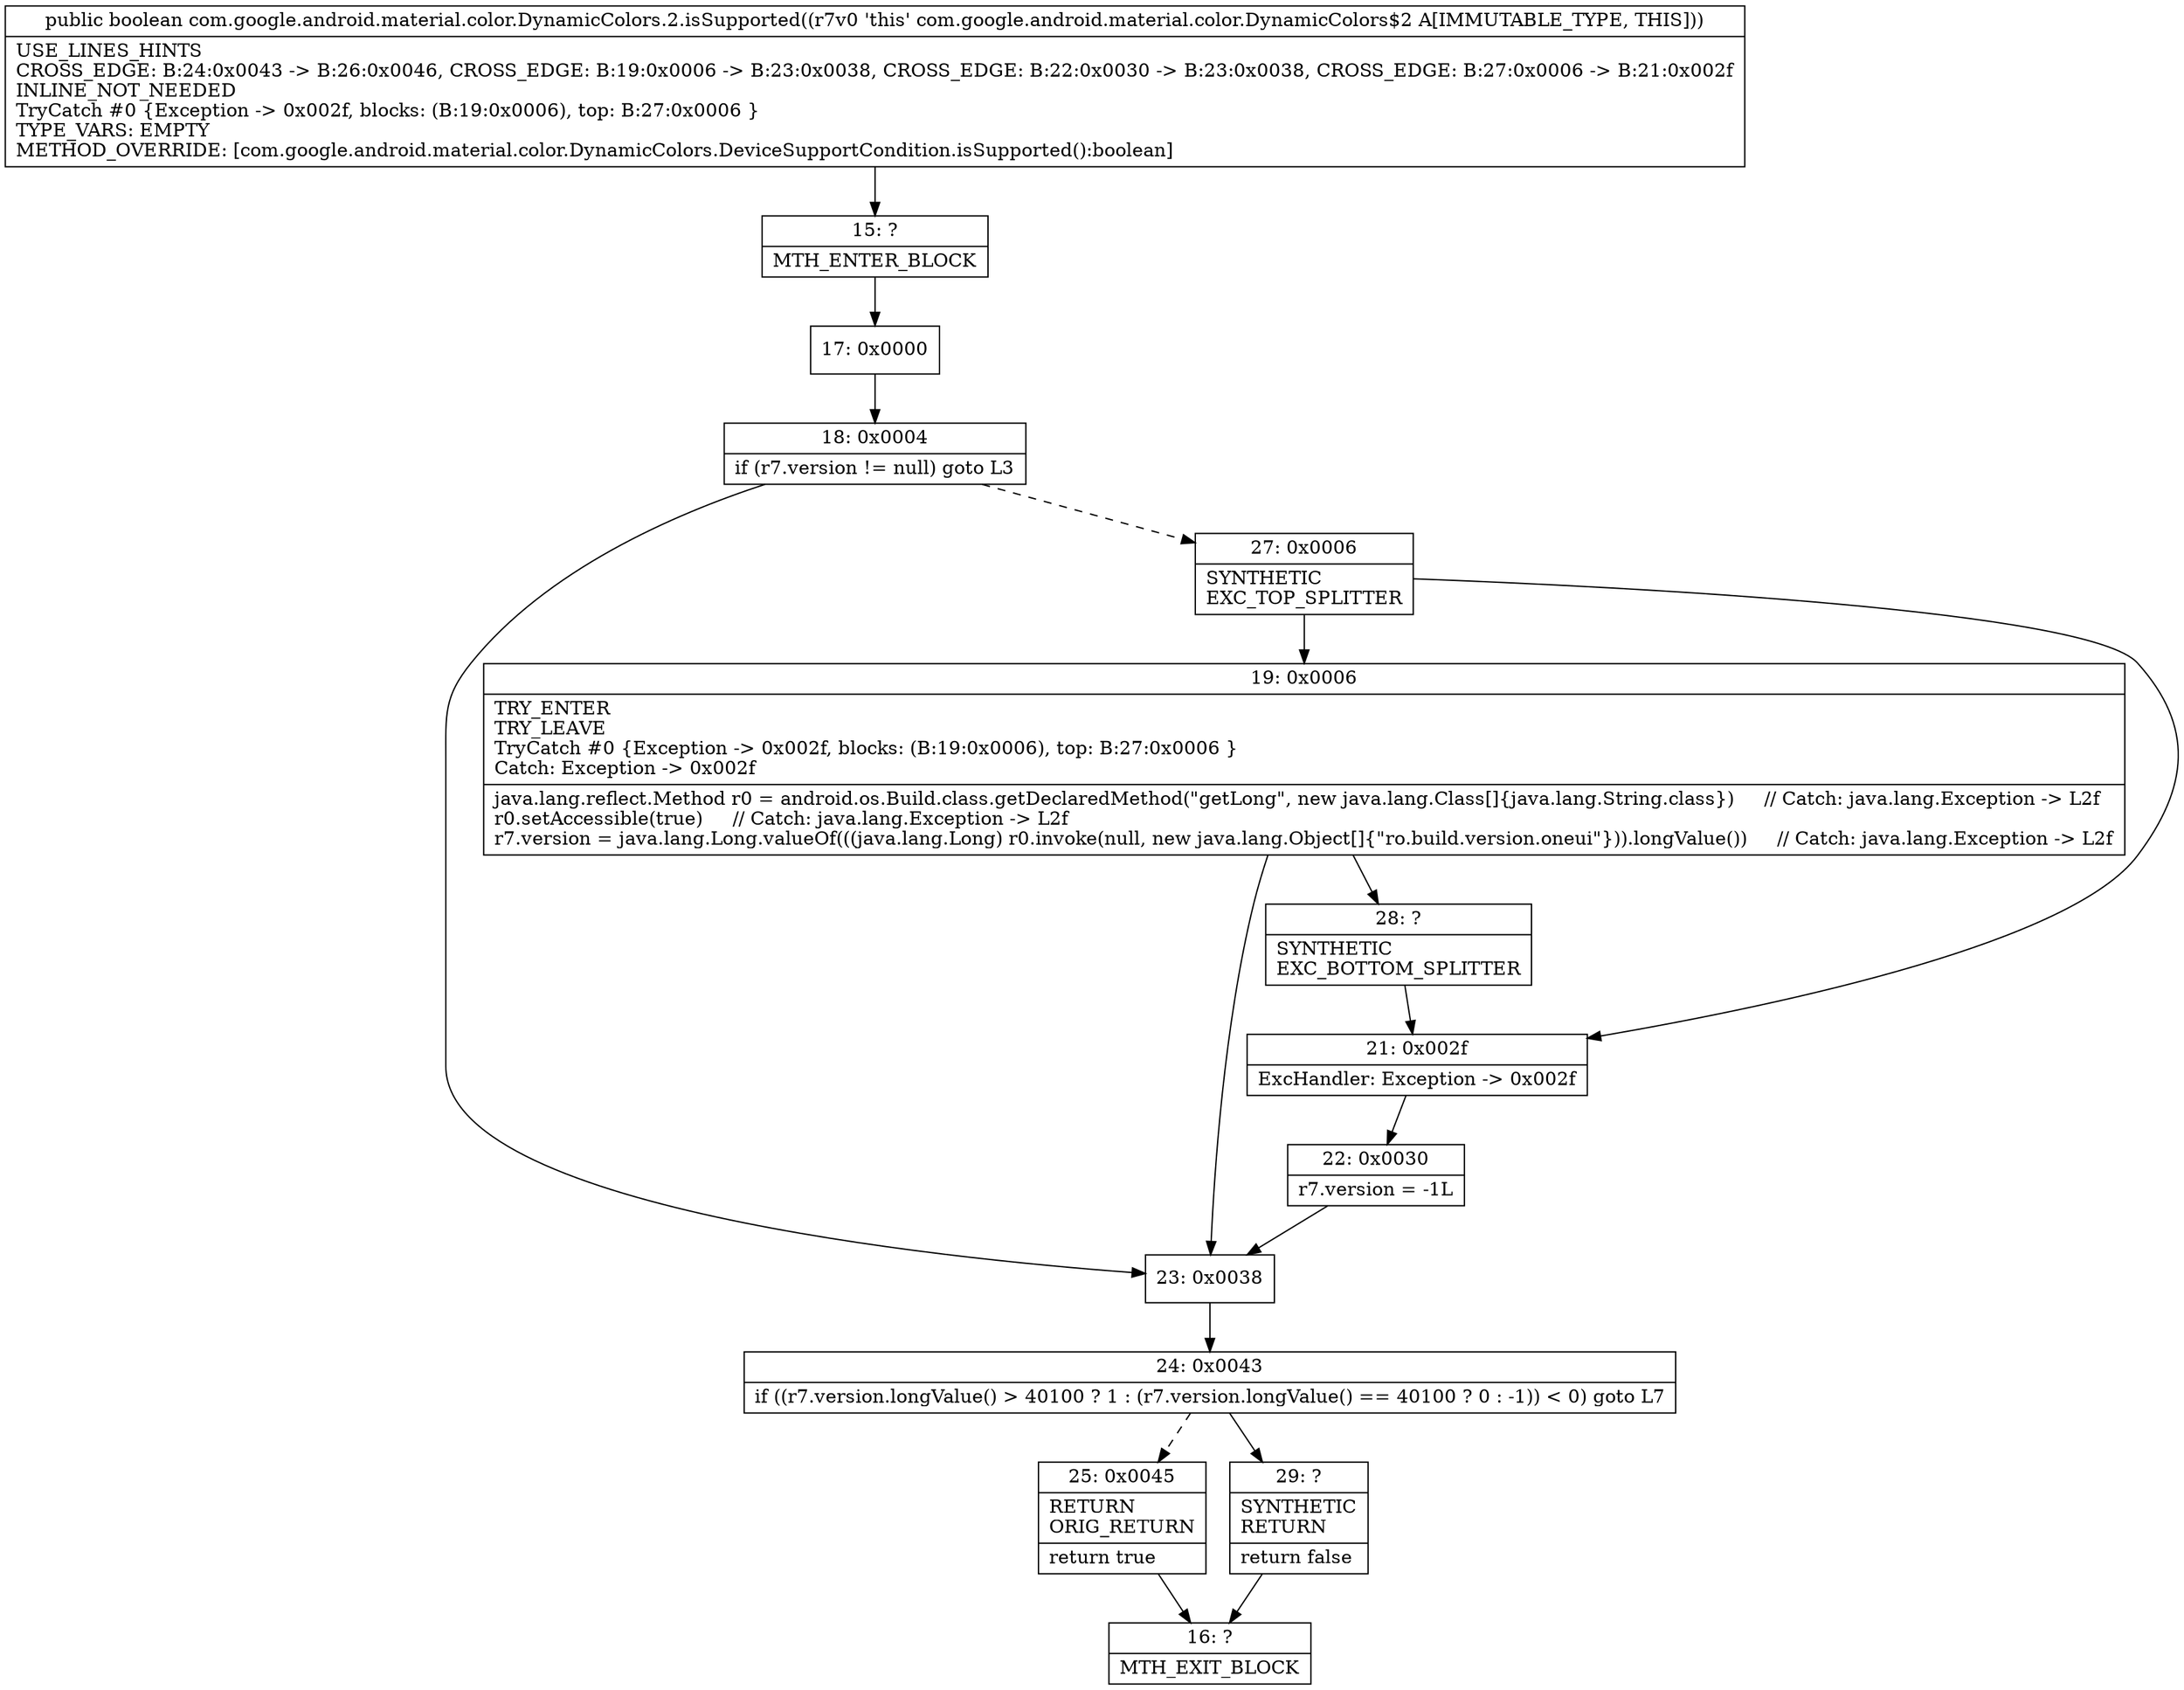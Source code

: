 digraph "CFG forcom.google.android.material.color.DynamicColors.2.isSupported()Z" {
Node_15 [shape=record,label="{15\:\ ?|MTH_ENTER_BLOCK\l}"];
Node_17 [shape=record,label="{17\:\ 0x0000}"];
Node_18 [shape=record,label="{18\:\ 0x0004|if (r7.version != null) goto L3\l}"];
Node_23 [shape=record,label="{23\:\ 0x0038}"];
Node_24 [shape=record,label="{24\:\ 0x0043|if ((r7.version.longValue() \> 40100 ? 1 : (r7.version.longValue() == 40100 ? 0 : \-1)) \< 0) goto L7\l}"];
Node_25 [shape=record,label="{25\:\ 0x0045|RETURN\lORIG_RETURN\l|return true\l}"];
Node_16 [shape=record,label="{16\:\ ?|MTH_EXIT_BLOCK\l}"];
Node_29 [shape=record,label="{29\:\ ?|SYNTHETIC\lRETURN\l|return false\l}"];
Node_27 [shape=record,label="{27\:\ 0x0006|SYNTHETIC\lEXC_TOP_SPLITTER\l}"];
Node_19 [shape=record,label="{19\:\ 0x0006|TRY_ENTER\lTRY_LEAVE\lTryCatch #0 \{Exception \-\> 0x002f, blocks: (B:19:0x0006), top: B:27:0x0006 \}\lCatch: Exception \-\> 0x002f\l|java.lang.reflect.Method r0 = android.os.Build.class.getDeclaredMethod(\"getLong\", new java.lang.Class[]\{java.lang.String.class\})     \/\/ Catch: java.lang.Exception \-\> L2f\lr0.setAccessible(true)     \/\/ Catch: java.lang.Exception \-\> L2f\lr7.version = java.lang.Long.valueOf(((java.lang.Long) r0.invoke(null, new java.lang.Object[]\{\"ro.build.version.oneui\"\})).longValue())     \/\/ Catch: java.lang.Exception \-\> L2f\l}"];
Node_28 [shape=record,label="{28\:\ ?|SYNTHETIC\lEXC_BOTTOM_SPLITTER\l}"];
Node_21 [shape=record,label="{21\:\ 0x002f|ExcHandler: Exception \-\> 0x002f\l}"];
Node_22 [shape=record,label="{22\:\ 0x0030|r7.version = \-1L\l}"];
MethodNode[shape=record,label="{public boolean com.google.android.material.color.DynamicColors.2.isSupported((r7v0 'this' com.google.android.material.color.DynamicColors$2 A[IMMUTABLE_TYPE, THIS]))  | USE_LINES_HINTS\lCROSS_EDGE: B:24:0x0043 \-\> B:26:0x0046, CROSS_EDGE: B:19:0x0006 \-\> B:23:0x0038, CROSS_EDGE: B:22:0x0030 \-\> B:23:0x0038, CROSS_EDGE: B:27:0x0006 \-\> B:21:0x002f\lINLINE_NOT_NEEDED\lTryCatch #0 \{Exception \-\> 0x002f, blocks: (B:19:0x0006), top: B:27:0x0006 \}\lTYPE_VARS: EMPTY\lMETHOD_OVERRIDE: [com.google.android.material.color.DynamicColors.DeviceSupportCondition.isSupported():boolean]\l}"];
MethodNode -> Node_15;Node_15 -> Node_17;
Node_17 -> Node_18;
Node_18 -> Node_23;
Node_18 -> Node_27[style=dashed];
Node_23 -> Node_24;
Node_24 -> Node_25[style=dashed];
Node_24 -> Node_29;
Node_25 -> Node_16;
Node_29 -> Node_16;
Node_27 -> Node_19;
Node_27 -> Node_21;
Node_19 -> Node_23;
Node_19 -> Node_28;
Node_28 -> Node_21;
Node_21 -> Node_22;
Node_22 -> Node_23;
}

